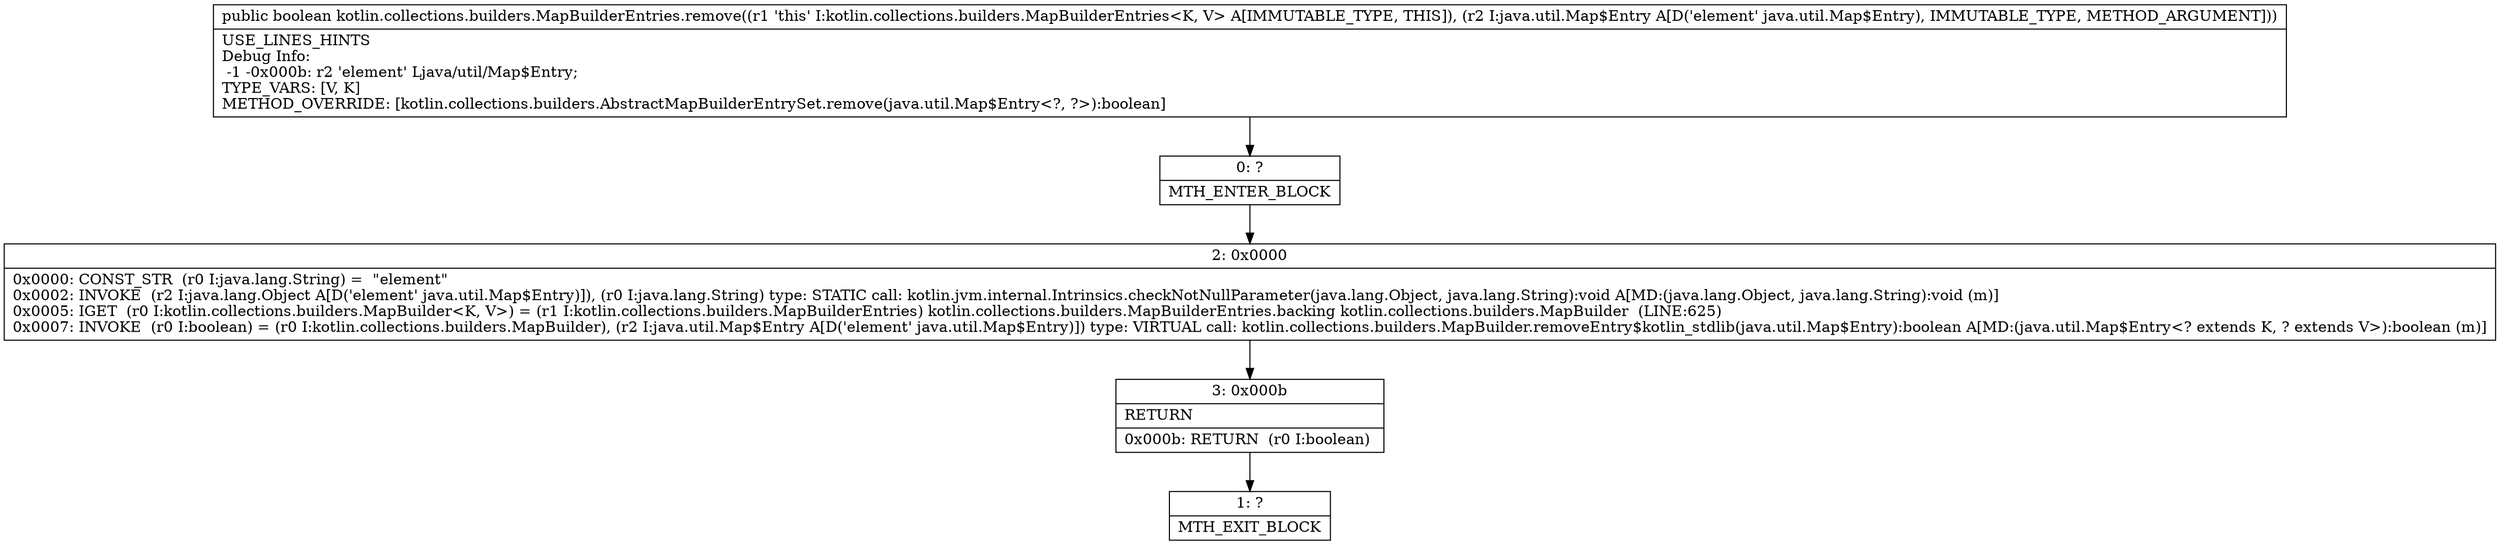 digraph "CFG forkotlin.collections.builders.MapBuilderEntries.remove(Ljava\/util\/Map$Entry;)Z" {
Node_0 [shape=record,label="{0\:\ ?|MTH_ENTER_BLOCK\l}"];
Node_2 [shape=record,label="{2\:\ 0x0000|0x0000: CONST_STR  (r0 I:java.lang.String) =  \"element\" \l0x0002: INVOKE  (r2 I:java.lang.Object A[D('element' java.util.Map$Entry)]), (r0 I:java.lang.String) type: STATIC call: kotlin.jvm.internal.Intrinsics.checkNotNullParameter(java.lang.Object, java.lang.String):void A[MD:(java.lang.Object, java.lang.String):void (m)]\l0x0005: IGET  (r0 I:kotlin.collections.builders.MapBuilder\<K, V\>) = (r1 I:kotlin.collections.builders.MapBuilderEntries) kotlin.collections.builders.MapBuilderEntries.backing kotlin.collections.builders.MapBuilder  (LINE:625)\l0x0007: INVOKE  (r0 I:boolean) = (r0 I:kotlin.collections.builders.MapBuilder), (r2 I:java.util.Map$Entry A[D('element' java.util.Map$Entry)]) type: VIRTUAL call: kotlin.collections.builders.MapBuilder.removeEntry$kotlin_stdlib(java.util.Map$Entry):boolean A[MD:(java.util.Map$Entry\<? extends K, ? extends V\>):boolean (m)]\l}"];
Node_3 [shape=record,label="{3\:\ 0x000b|RETURN\l|0x000b: RETURN  (r0 I:boolean) \l}"];
Node_1 [shape=record,label="{1\:\ ?|MTH_EXIT_BLOCK\l}"];
MethodNode[shape=record,label="{public boolean kotlin.collections.builders.MapBuilderEntries.remove((r1 'this' I:kotlin.collections.builders.MapBuilderEntries\<K, V\> A[IMMUTABLE_TYPE, THIS]), (r2 I:java.util.Map$Entry A[D('element' java.util.Map$Entry), IMMUTABLE_TYPE, METHOD_ARGUMENT]))  | USE_LINES_HINTS\lDebug Info:\l  \-1 \-0x000b: r2 'element' Ljava\/util\/Map$Entry;\lTYPE_VARS: [V, K]\lMETHOD_OVERRIDE: [kotlin.collections.builders.AbstractMapBuilderEntrySet.remove(java.util.Map$Entry\<?, ?\>):boolean]\l}"];
MethodNode -> Node_0;Node_0 -> Node_2;
Node_2 -> Node_3;
Node_3 -> Node_1;
}

